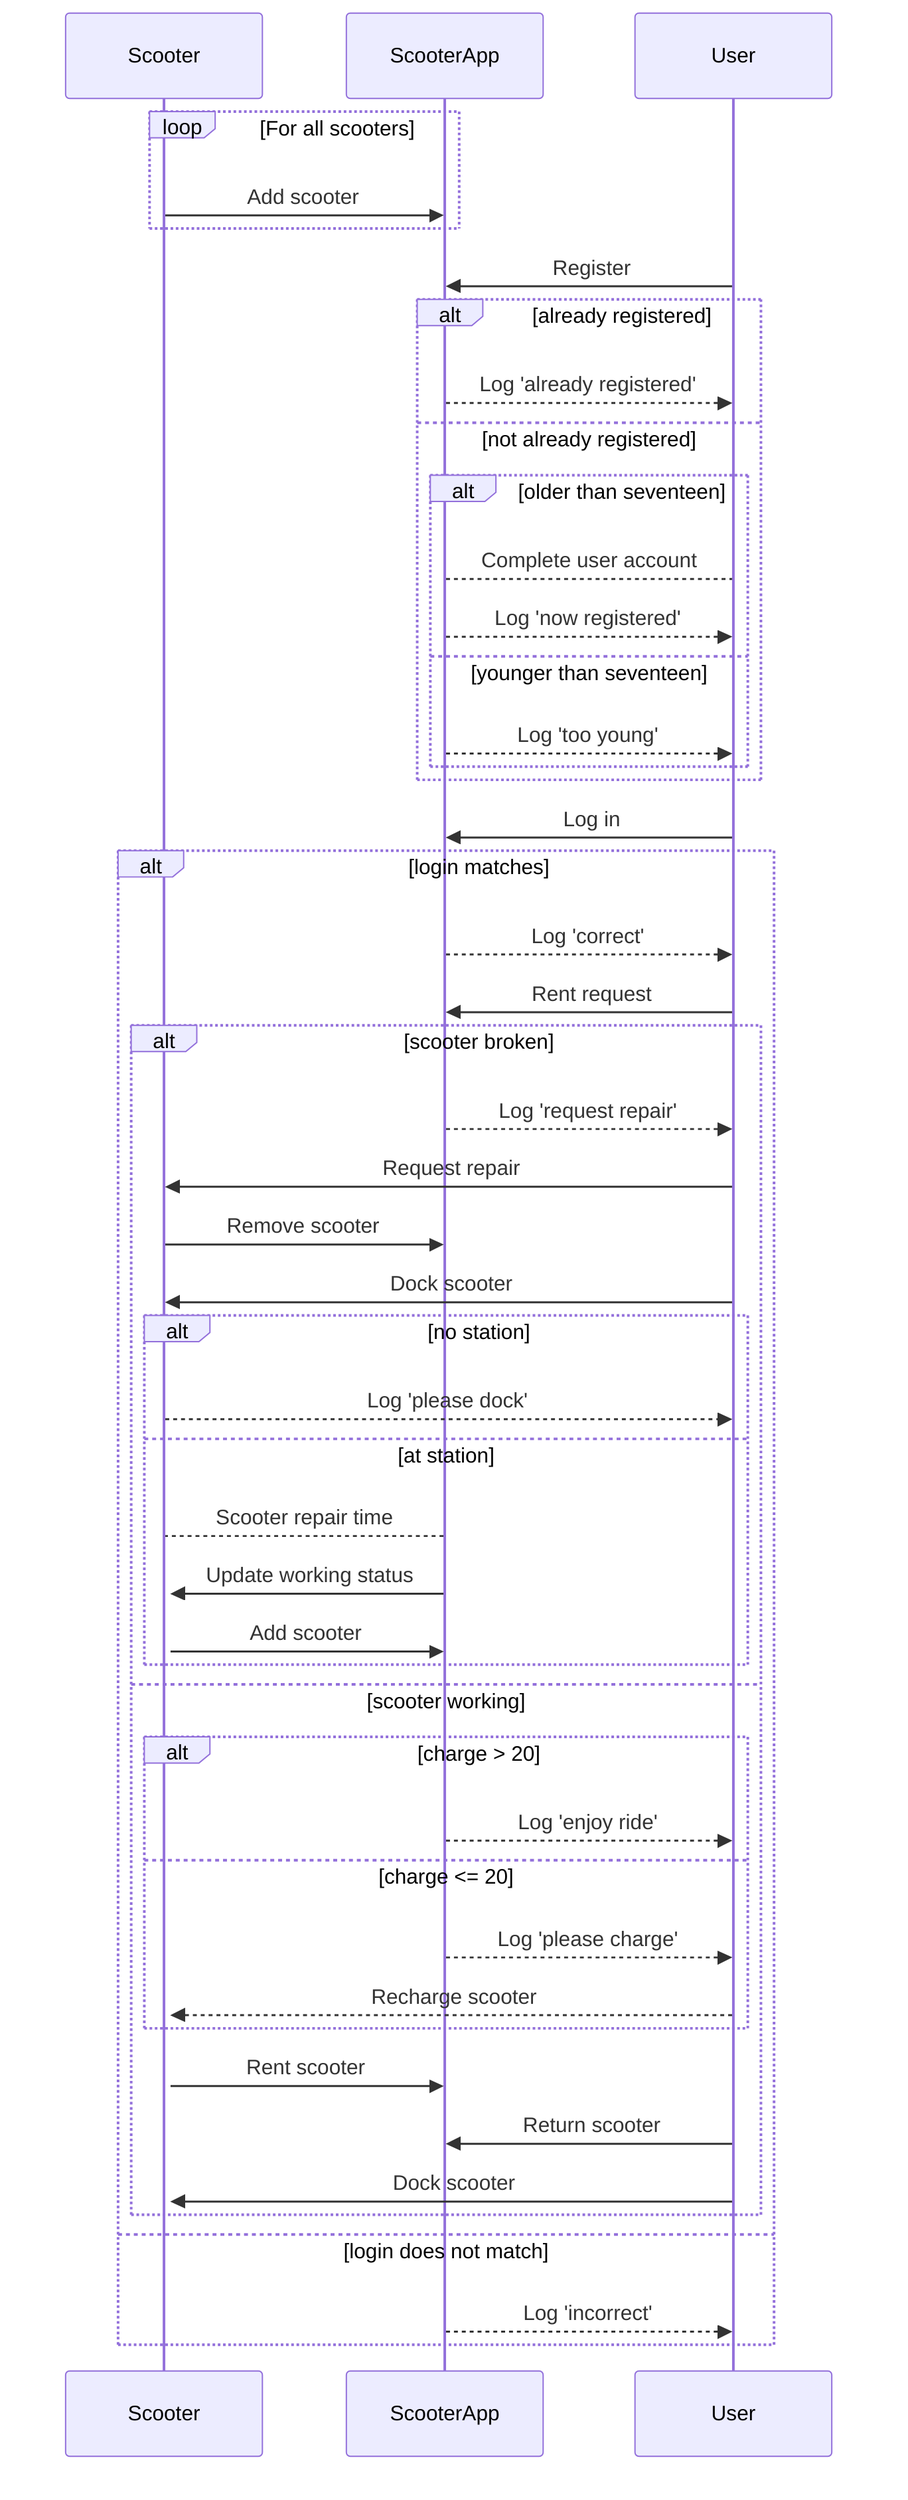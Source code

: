 sequenceDiagram
    loop For all scooters
        Scooter ->> ScooterApp : Add scooter
    end

    User ->> ScooterApp: Register
    alt already registered
        ScooterApp -->> User: Log 'already registered'
    else not already registered
        alt older than seventeen
            ScooterApp --> User: Complete user account
            ScooterApp -->> User: Log 'now registered'
        else younger than seventeen
            ScooterApp -->> User: Log 'too young'
        end
    end
    
    User ->> ScooterApp: Log in
    alt login matches 
        ScooterApp -->> User: Log 'correct'
        User ->> ScooterApp: Rent request
        alt scooter broken
        ScooterApp -->> User: Log 'request repair'
            User ->> Scooter: Request repair
            Scooter ->> ScooterApp: Remove scooter
            User ->> Scooter: Dock scooter
                alt no station
                    Scooter -->> User: Log 'please dock'
                else at station
                    ScooterApp --> Scooter: Scooter repair time
                    activate Scooter
                    ScooterApp ->> Scooter: Update working status
                    Scooter ->> ScooterApp: Add scooter
                end
        else scooter working
            alt charge > 20
                ScooterApp -->> User: Log 'enjoy ride'
            else charge <= 20
                ScooterApp -->> User: Log 'please charge'
                User -->> Scooter: Recharge scooter
            end
            Scooter ->> ScooterApp: Rent scooter
            User ->> ScooterApp: Return scooter
            User ->> Scooter: Dock scooter
        end
    else login does not match
        ScooterApp -->> User: Log 'incorrect'
    end

    %% The `activate` is not rendering properly on my Mermaid Editor Preview, using Mermaid Editor from tomoyukim on a fresh install of VS Code; I also stopped using the Meta version of VS Code because there appeared to be a version conflict with GitHub. Nevertheless, I would be curious to know if the `activate` is rendering a rectangle on another system; here the render is only making a space for one... I thought it sensible to put one in for waiting time during the repairs, but generally I have removed all activate and deactivate keywords because they are not adding to the diagram.